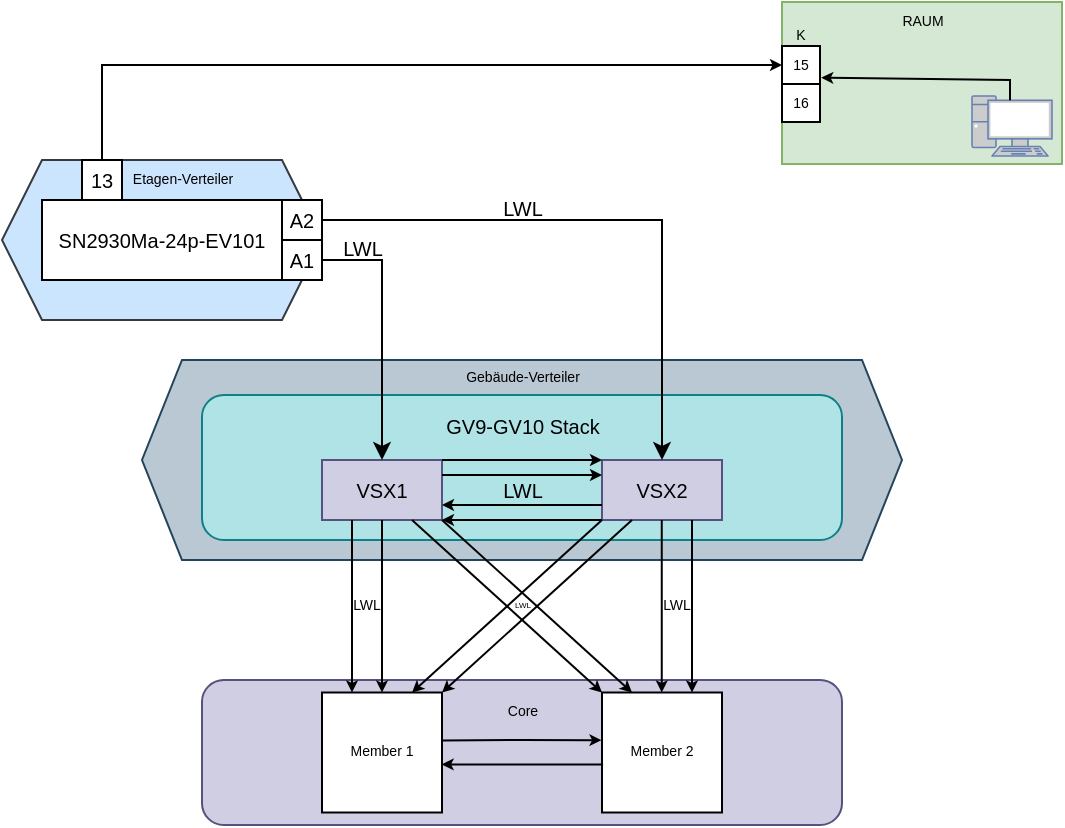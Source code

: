 <mxfile version="20.8.5" type="github">
  <diagram id="IwTlcwByzuIYREjI4iug" name="Seite-1">
    <mxGraphModel dx="961" dy="544" grid="1" gridSize="10" guides="1" tooltips="1" connect="1" arrows="1" fold="1" page="1" pageScale="1" pageWidth="827" pageHeight="1169" math="0" shadow="0">
      <root>
        <mxCell id="0" />
        <mxCell id="1" parent="0" />
        <mxCell id="A7s-TIBmYgNjkqLbJvCM-52" value="" style="shape=hexagon;perimeter=hexagonPerimeter2;whiteSpace=wrap;html=1;fixedSize=1;fontSize=7;fillColor=#cce5ff;strokeColor=#36393d;" vertex="1" parent="1">
          <mxGeometry x="60" y="100" width="160" height="80" as="geometry" />
        </mxCell>
        <mxCell id="A7s-TIBmYgNjkqLbJvCM-50" value="" style="shape=hexagon;perimeter=hexagonPerimeter2;whiteSpace=wrap;html=1;fixedSize=1;fontSize=7;fillColor=#bac8d3;strokeColor=#23445d;" vertex="1" parent="1">
          <mxGeometry x="130" y="200" width="380" height="100" as="geometry" />
        </mxCell>
        <mxCell id="A7s-TIBmYgNjkqLbJvCM-25" value="" style="rounded=1;whiteSpace=wrap;html=1;fontSize=10;fillColor=#b0e3e6;strokeColor=#0e8088;" vertex="1" parent="1">
          <mxGeometry x="160" y="217.5" width="320" height="72.5" as="geometry" />
        </mxCell>
        <mxCell id="A7s-TIBmYgNjkqLbJvCM-4" value="SN2930Ma-24p-EV101" style="rounded=0;whiteSpace=wrap;html=1;fontSize=10;" vertex="1" parent="1">
          <mxGeometry x="80" y="120" width="120" height="40" as="geometry" />
        </mxCell>
        <mxCell id="A7s-TIBmYgNjkqLbJvCM-5" value="13" style="rounded=0;whiteSpace=wrap;html=1;fontSize=10;" vertex="1" parent="1">
          <mxGeometry x="100" y="100" width="20" height="20" as="geometry" />
        </mxCell>
        <mxCell id="A7s-TIBmYgNjkqLbJvCM-6" value="A2" style="rounded=0;whiteSpace=wrap;html=1;fontSize=10;" vertex="1" parent="1">
          <mxGeometry x="200" y="120" width="20" height="20" as="geometry" />
        </mxCell>
        <mxCell id="A7s-TIBmYgNjkqLbJvCM-7" value="A1" style="rounded=0;whiteSpace=wrap;html=1;fontSize=10;" vertex="1" parent="1">
          <mxGeometry x="200" y="140" width="20" height="20" as="geometry" />
        </mxCell>
        <mxCell id="A7s-TIBmYgNjkqLbJvCM-17" style="edgeStyle=orthogonalEdgeStyle;rounded=0;orthogonalLoop=1;jettySize=auto;html=1;exitX=1;exitY=0;exitDx=0;exitDy=0;fontSize=10;" edge="1" parent="1" source="A7s-TIBmYgNjkqLbJvCM-10">
          <mxGeometry relative="1" as="geometry">
            <mxPoint x="280.2" y="250" as="targetPoint" />
          </mxGeometry>
        </mxCell>
        <mxCell id="A7s-TIBmYgNjkqLbJvCM-10" value="VSX1" style="rounded=0;whiteSpace=wrap;html=1;fontSize=10;fillColor=#d0cee2;strokeColor=#56517e;" vertex="1" parent="1">
          <mxGeometry x="220" y="250" width="60" height="30" as="geometry" />
        </mxCell>
        <mxCell id="A7s-TIBmYgNjkqLbJvCM-11" value="VSX2" style="rounded=0;whiteSpace=wrap;html=1;fontSize=10;fillColor=#d0cee2;strokeColor=#56517e;" vertex="1" parent="1">
          <mxGeometry x="360" y="250" width="60" height="30" as="geometry" />
        </mxCell>
        <mxCell id="A7s-TIBmYgNjkqLbJvCM-12" value="" style="endArrow=classic;html=1;rounded=0;fontSize=10;exitX=1;exitY=0.5;exitDx=0;exitDy=0;entryX=0.5;entryY=0;entryDx=0;entryDy=0;" edge="1" parent="1" source="A7s-TIBmYgNjkqLbJvCM-6" target="A7s-TIBmYgNjkqLbJvCM-11">
          <mxGeometry width="50" height="50" relative="1" as="geometry">
            <mxPoint x="240" y="210" as="sourcePoint" />
            <mxPoint x="290" y="160" as="targetPoint" />
            <Array as="points">
              <mxPoint x="390" y="130" />
            </Array>
          </mxGeometry>
        </mxCell>
        <mxCell id="A7s-TIBmYgNjkqLbJvCM-14" value="" style="endArrow=classic;html=1;rounded=0;fontSize=10;entryX=0.5;entryY=0;entryDx=0;entryDy=0;exitX=1;exitY=0.5;exitDx=0;exitDy=0;" edge="1" parent="1" source="A7s-TIBmYgNjkqLbJvCM-7" target="A7s-TIBmYgNjkqLbJvCM-10">
          <mxGeometry width="50" height="50" relative="1" as="geometry">
            <mxPoint x="180" y="230" as="sourcePoint" />
            <mxPoint x="230" y="180" as="targetPoint" />
            <Array as="points">
              <mxPoint x="250" y="150" />
            </Array>
          </mxGeometry>
        </mxCell>
        <mxCell id="A7s-TIBmYgNjkqLbJvCM-15" value="LWL" style="text;html=1;align=center;verticalAlign=middle;resizable=0;points=[];autosize=1;strokeColor=none;fillColor=none;fontSize=10;" vertex="1" parent="1">
          <mxGeometry x="300" y="109" width="40" height="30" as="geometry" />
        </mxCell>
        <mxCell id="A7s-TIBmYgNjkqLbJvCM-16" value="LWL" style="text;html=1;align=center;verticalAlign=middle;resizable=0;points=[];autosize=1;strokeColor=none;fillColor=none;fontSize=10;" vertex="1" parent="1">
          <mxGeometry x="220" y="129" width="40" height="30" as="geometry" />
        </mxCell>
        <mxCell id="A7s-TIBmYgNjkqLbJvCM-18" value="" style="endArrow=classic;html=1;rounded=0;fontSize=10;exitX=1;exitY=0;exitDx=0;exitDy=0;endSize=3;" edge="1" parent="1" source="A7s-TIBmYgNjkqLbJvCM-10">
          <mxGeometry width="50" height="50" relative="1" as="geometry">
            <mxPoint x="280" y="270" as="sourcePoint" />
            <mxPoint x="360" y="250" as="targetPoint" />
          </mxGeometry>
        </mxCell>
        <mxCell id="A7s-TIBmYgNjkqLbJvCM-21" value="" style="endArrow=classic;html=1;rounded=0;fontSize=10;exitX=1;exitY=0.25;exitDx=0;exitDy=0;endSize=3;entryX=0;entryY=0.25;entryDx=0;entryDy=0;" edge="1" parent="1" source="A7s-TIBmYgNjkqLbJvCM-10" target="A7s-TIBmYgNjkqLbJvCM-11">
          <mxGeometry width="50" height="50" relative="1" as="geometry">
            <mxPoint x="280" y="260" as="sourcePoint" />
            <mxPoint x="360" y="260" as="targetPoint" />
          </mxGeometry>
        </mxCell>
        <mxCell id="A7s-TIBmYgNjkqLbJvCM-22" value="" style="endArrow=classic;html=1;rounded=0;fontSize=10;exitX=0;exitY=1;exitDx=0;exitDy=0;endSize=3;entryX=1;entryY=1;entryDx=0;entryDy=0;" edge="1" parent="1" source="A7s-TIBmYgNjkqLbJvCM-11" target="A7s-TIBmYgNjkqLbJvCM-10">
          <mxGeometry width="50" height="50" relative="1" as="geometry">
            <mxPoint x="300" y="270" as="sourcePoint" />
            <mxPoint x="380" y="270" as="targetPoint" />
          </mxGeometry>
        </mxCell>
        <mxCell id="A7s-TIBmYgNjkqLbJvCM-23" value="" style="endArrow=classic;html=1;rounded=0;fontSize=10;exitX=0;exitY=0.75;exitDx=0;exitDy=0;endSize=3;entryX=1;entryY=0.75;entryDx=0;entryDy=0;" edge="1" parent="1" source="A7s-TIBmYgNjkqLbJvCM-11" target="A7s-TIBmYgNjkqLbJvCM-10">
          <mxGeometry width="50" height="50" relative="1" as="geometry">
            <mxPoint x="310" y="280" as="sourcePoint" />
            <mxPoint x="390" y="280" as="targetPoint" />
          </mxGeometry>
        </mxCell>
        <mxCell id="A7s-TIBmYgNjkqLbJvCM-24" value="LWL" style="text;html=1;align=center;verticalAlign=middle;resizable=0;points=[];autosize=1;strokeColor=none;fillColor=none;fontSize=10;" vertex="1" parent="1">
          <mxGeometry x="300" y="250" width="40" height="30" as="geometry" />
        </mxCell>
        <mxCell id="A7s-TIBmYgNjkqLbJvCM-26" value="GV9-GV10 Stack" style="text;html=1;align=center;verticalAlign=middle;resizable=0;points=[];autosize=1;strokeColor=none;fillColor=none;fontSize=10;" vertex="1" parent="1">
          <mxGeometry x="270" y="217.5" width="100" height="30" as="geometry" />
        </mxCell>
        <mxCell id="A7s-TIBmYgNjkqLbJvCM-29" value="" style="rounded=1;whiteSpace=wrap;html=1;fontSize=10;fillColor=#d0cee2;strokeColor=#56517e;" vertex="1" parent="1">
          <mxGeometry x="160" y="360" width="320" height="72.5" as="geometry" />
        </mxCell>
        <mxCell id="A7s-TIBmYgNjkqLbJvCM-30" value="Member 1" style="whiteSpace=wrap;html=1;aspect=fixed;fontSize=7;" vertex="1" parent="1">
          <mxGeometry x="220" y="366.25" width="60" height="60" as="geometry" />
        </mxCell>
        <mxCell id="A7s-TIBmYgNjkqLbJvCM-31" value="Member 2" style="whiteSpace=wrap;html=1;aspect=fixed;fontSize=7;" vertex="1" parent="1">
          <mxGeometry x="360" y="366.25" width="60" height="60" as="geometry" />
        </mxCell>
        <mxCell id="A7s-TIBmYgNjkqLbJvCM-32" value="Core" style="text;html=1;align=center;verticalAlign=middle;resizable=0;points=[];autosize=1;strokeColor=none;fillColor=none;fontSize=7;" vertex="1" parent="1">
          <mxGeometry x="300" y="366.25" width="40" height="20" as="geometry" />
        </mxCell>
        <mxCell id="A7s-TIBmYgNjkqLbJvCM-33" value="" style="endArrow=classic;html=1;rounded=0;fontSize=10;endSize=3;exitX=0.009;exitY=0.599;exitDx=0;exitDy=0;entryX=0.997;entryY=0.599;entryDx=0;entryDy=0;entryPerimeter=0;exitPerimeter=0;" edge="1" parent="1" source="A7s-TIBmYgNjkqLbJvCM-31" target="A7s-TIBmYgNjkqLbJvCM-30">
          <mxGeometry width="50" height="50" relative="1" as="geometry">
            <mxPoint x="320" y="450" as="sourcePoint" />
            <mxPoint x="320" y="450" as="targetPoint" />
          </mxGeometry>
        </mxCell>
        <mxCell id="A7s-TIBmYgNjkqLbJvCM-34" value="" style="endArrow=classic;html=1;rounded=0;fontSize=10;exitX=1.003;exitY=0.399;exitDx=0;exitDy=0;endSize=3;entryX=-0.004;entryY=0.397;entryDx=0;entryDy=0;exitPerimeter=0;entryPerimeter=0;" edge="1" parent="1" source="A7s-TIBmYgNjkqLbJvCM-30" target="A7s-TIBmYgNjkqLbJvCM-31">
          <mxGeometry width="50" height="50" relative="1" as="geometry">
            <mxPoint x="380" y="300" as="sourcePoint" />
            <mxPoint x="300" y="300" as="targetPoint" />
            <Array as="points">
              <mxPoint x="320" y="390" />
            </Array>
          </mxGeometry>
        </mxCell>
        <mxCell id="A7s-TIBmYgNjkqLbJvCM-37" value="" style="endArrow=classic;html=1;rounded=0;fontSize=7;endSize=3;entryX=0.25;entryY=0;entryDx=0;entryDy=0;exitX=0.25;exitY=1;exitDx=0;exitDy=0;" edge="1" parent="1" source="A7s-TIBmYgNjkqLbJvCM-10" target="A7s-TIBmYgNjkqLbJvCM-30">
          <mxGeometry width="50" height="50" relative="1" as="geometry">
            <mxPoint x="260" y="330" as="sourcePoint" />
            <mxPoint x="310" y="280" as="targetPoint" />
          </mxGeometry>
        </mxCell>
        <mxCell id="A7s-TIBmYgNjkqLbJvCM-39" value="" style="endArrow=classic;html=1;rounded=0;fontSize=7;endSize=3;entryX=0.5;entryY=0;entryDx=0;entryDy=0;exitX=0.5;exitY=1;exitDx=0;exitDy=0;" edge="1" parent="1" source="A7s-TIBmYgNjkqLbJvCM-10" target="A7s-TIBmYgNjkqLbJvCM-30">
          <mxGeometry width="50" height="50" relative="1" as="geometry">
            <mxPoint x="280" y="360" as="sourcePoint" />
            <mxPoint x="330" y="310" as="targetPoint" />
          </mxGeometry>
        </mxCell>
        <mxCell id="A7s-TIBmYgNjkqLbJvCM-40" value="" style="endArrow=classic;html=1;rounded=0;fontSize=7;endSize=3;entryX=0.75;entryY=0;entryDx=0;entryDy=0;exitX=0.75;exitY=1;exitDx=0;exitDy=0;" edge="1" parent="1" source="A7s-TIBmYgNjkqLbJvCM-11" target="A7s-TIBmYgNjkqLbJvCM-31">
          <mxGeometry width="50" height="50" relative="1" as="geometry">
            <mxPoint x="420" y="310" as="sourcePoint" />
            <mxPoint x="410" y="366.25" as="targetPoint" />
          </mxGeometry>
        </mxCell>
        <mxCell id="A7s-TIBmYgNjkqLbJvCM-41" value="" style="endArrow=classic;html=1;rounded=0;fontSize=7;endSize=3;entryX=0.5;entryY=0;entryDx=0;entryDy=0;exitX=0.5;exitY=1;exitDx=0;exitDy=0;" edge="1" parent="1">
          <mxGeometry width="50" height="50" relative="1" as="geometry">
            <mxPoint x="389.88" y="280" as="sourcePoint" />
            <mxPoint x="389.88" y="366.25" as="targetPoint" />
          </mxGeometry>
        </mxCell>
        <mxCell id="A7s-TIBmYgNjkqLbJvCM-42" value="" style="endArrow=classic;html=1;rounded=0;fontSize=7;endSize=3;entryX=1;entryY=0;entryDx=0;entryDy=0;exitX=0.25;exitY=1;exitDx=0;exitDy=0;" edge="1" parent="1" source="A7s-TIBmYgNjkqLbJvCM-11" target="A7s-TIBmYgNjkqLbJvCM-30">
          <mxGeometry width="50" height="50" relative="1" as="geometry">
            <mxPoint x="290" y="310" as="sourcePoint" />
            <mxPoint x="340" y="260" as="targetPoint" />
          </mxGeometry>
        </mxCell>
        <mxCell id="A7s-TIBmYgNjkqLbJvCM-43" value="" style="endArrow=classic;html=1;rounded=0;fontSize=7;endSize=3;entryX=0;entryY=0;entryDx=0;entryDy=0;exitX=0.75;exitY=1;exitDx=0;exitDy=0;" edge="1" parent="1" source="A7s-TIBmYgNjkqLbJvCM-10" target="A7s-TIBmYgNjkqLbJvCM-31">
          <mxGeometry width="50" height="50" relative="1" as="geometry">
            <mxPoint x="280" y="350" as="sourcePoint" />
            <mxPoint x="330" y="300" as="targetPoint" />
          </mxGeometry>
        </mxCell>
        <mxCell id="A7s-TIBmYgNjkqLbJvCM-45" value="" style="endArrow=classic;html=1;rounded=0;fontSize=7;endSize=3;entryX=0.75;entryY=0;entryDx=0;entryDy=0;exitX=0;exitY=1;exitDx=0;exitDy=0;" edge="1" parent="1" source="A7s-TIBmYgNjkqLbJvCM-11" target="A7s-TIBmYgNjkqLbJvCM-30">
          <mxGeometry width="50" height="50" relative="1" as="geometry">
            <mxPoint x="290" y="350" as="sourcePoint" />
            <mxPoint x="340" y="300" as="targetPoint" />
          </mxGeometry>
        </mxCell>
        <mxCell id="A7s-TIBmYgNjkqLbJvCM-46" value="" style="endArrow=classic;html=1;rounded=0;fontSize=7;endSize=3;entryX=0.25;entryY=0;entryDx=0;entryDy=0;exitX=1;exitY=1;exitDx=0;exitDy=0;" edge="1" parent="1" source="A7s-TIBmYgNjkqLbJvCM-10" target="A7s-TIBmYgNjkqLbJvCM-31">
          <mxGeometry width="50" height="50" relative="1" as="geometry">
            <mxPoint x="300" y="350" as="sourcePoint" />
            <mxPoint x="350" y="300" as="targetPoint" />
          </mxGeometry>
        </mxCell>
        <mxCell id="A7s-TIBmYgNjkqLbJvCM-47" value="LWL" style="text;html=1;align=center;verticalAlign=middle;resizable=0;points=[];autosize=1;strokeColor=none;fillColor=none;fontSize=4;" vertex="1" parent="1">
          <mxGeometry x="305" y="313" width="30" height="20" as="geometry" />
        </mxCell>
        <mxCell id="A7s-TIBmYgNjkqLbJvCM-48" value="&lt;font style=&quot;font-size: 7px;&quot;&gt;LWL&lt;/font&gt;" style="text;html=1;align=center;verticalAlign=middle;resizable=0;points=[];autosize=1;strokeColor=none;fillColor=none;fontSize=4;" vertex="1" parent="1">
          <mxGeometry x="222" y="313" width="40" height="20" as="geometry" />
        </mxCell>
        <mxCell id="A7s-TIBmYgNjkqLbJvCM-49" value="&lt;font style=&quot;font-size: 7px;&quot;&gt;LWL&lt;/font&gt;" style="text;html=1;align=center;verticalAlign=middle;resizable=0;points=[];autosize=1;strokeColor=none;fillColor=none;fontSize=4;" vertex="1" parent="1">
          <mxGeometry x="377" y="313" width="40" height="20" as="geometry" />
        </mxCell>
        <mxCell id="A7s-TIBmYgNjkqLbJvCM-51" value="Gebäude-Verteiler" style="text;html=1;align=center;verticalAlign=middle;resizable=0;points=[];autosize=1;strokeColor=none;fillColor=none;fontSize=7;" vertex="1" parent="1">
          <mxGeometry x="280" y="198.5" width="80" height="20" as="geometry" />
        </mxCell>
        <mxCell id="A7s-TIBmYgNjkqLbJvCM-53" value="Etagen-Verteiler" style="text;html=1;align=center;verticalAlign=middle;resizable=0;points=[];autosize=1;strokeColor=none;fillColor=none;fontSize=7;" vertex="1" parent="1">
          <mxGeometry x="115" y="100" width="70" height="20" as="geometry" />
        </mxCell>
        <mxCell id="A7s-TIBmYgNjkqLbJvCM-54" value="" style="rounded=0;whiteSpace=wrap;html=1;fontSize=7;fillColor=#d5e8d4;strokeColor=#82b366;" vertex="1" parent="1">
          <mxGeometry x="450" y="21" width="140" height="81" as="geometry" />
        </mxCell>
        <mxCell id="A7s-TIBmYgNjkqLbJvCM-55" value="" style="endArrow=classic;html=1;rounded=0;fontSize=7;endSize=3;exitX=0.5;exitY=0;exitDx=0;exitDy=0;entryX=0;entryY=0.5;entryDx=0;entryDy=0;edgeStyle=orthogonalEdgeStyle;" edge="1" parent="1" source="A7s-TIBmYgNjkqLbJvCM-5" target="A7s-TIBmYgNjkqLbJvCM-56">
          <mxGeometry width="50" height="50" relative="1" as="geometry">
            <mxPoint x="230" y="240" as="sourcePoint" />
            <mxPoint x="310" y="30" as="targetPoint" />
          </mxGeometry>
        </mxCell>
        <mxCell id="A7s-TIBmYgNjkqLbJvCM-56" value="15" style="whiteSpace=wrap;html=1;aspect=fixed;fontSize=7;" vertex="1" parent="1">
          <mxGeometry x="450" y="43" width="19" height="19" as="geometry" />
        </mxCell>
        <mxCell id="A7s-TIBmYgNjkqLbJvCM-57" value="16" style="whiteSpace=wrap;html=1;aspect=fixed;fontSize=7;" vertex="1" parent="1">
          <mxGeometry x="450" y="62" width="19" height="19" as="geometry" />
        </mxCell>
        <mxCell id="A7s-TIBmYgNjkqLbJvCM-58" value="K" style="text;html=1;align=center;verticalAlign=middle;resizable=0;points=[];autosize=1;strokeColor=none;fillColor=none;fontSize=7;" vertex="1" parent="1">
          <mxGeometry x="443.5" y="28" width="30" height="20" as="geometry" />
        </mxCell>
        <mxCell id="A7s-TIBmYgNjkqLbJvCM-59" value="" style="fontColor=#0066CC;verticalAlign=top;verticalLabelPosition=bottom;labelPosition=center;align=center;html=1;outlineConnect=0;fillColor=#CCCCCC;strokeColor=#6881B3;gradientColor=none;gradientDirection=north;strokeWidth=2;shape=mxgraph.networks.pc;fontSize=7;" vertex="1" parent="1">
          <mxGeometry x="545" y="68" width="40" height="30" as="geometry" />
        </mxCell>
        <mxCell id="A7s-TIBmYgNjkqLbJvCM-61" value="" style="endArrow=classic;html=1;rounded=0;fontSize=7;endSize=3;exitX=0.5;exitY=0.07;exitDx=0;exitDy=0;exitPerimeter=0;entryX=1.032;entryY=0.835;entryDx=0;entryDy=0;entryPerimeter=0;" edge="1" parent="1" target="A7s-TIBmYgNjkqLbJvCM-56">
          <mxGeometry width="50" height="50" relative="1" as="geometry">
            <mxPoint x="564" y="70.1" as="sourcePoint" />
            <mxPoint x="469" y="52.5" as="targetPoint" />
            <Array as="points">
              <mxPoint x="564" y="60" />
            </Array>
          </mxGeometry>
        </mxCell>
        <mxCell id="A7s-TIBmYgNjkqLbJvCM-62" value="RAUM" style="text;html=1;align=center;verticalAlign=middle;resizable=0;points=[];autosize=1;strokeColor=none;fillColor=none;fontSize=7;" vertex="1" parent="1">
          <mxGeometry x="500" y="21" width="40" height="20" as="geometry" />
        </mxCell>
      </root>
    </mxGraphModel>
  </diagram>
</mxfile>
